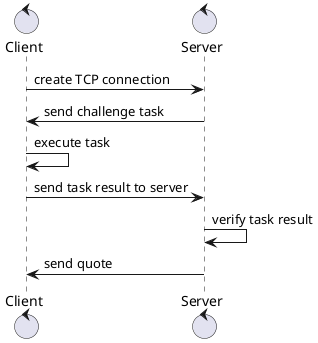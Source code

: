 @startuml

control Client as client
control Server as server

client -> server: create TCP connection
server -> client: send challenge task
client -> client: execute task
client -> server: send task result to server
server -> server: verify task result
server -> client: send quote

@enduml